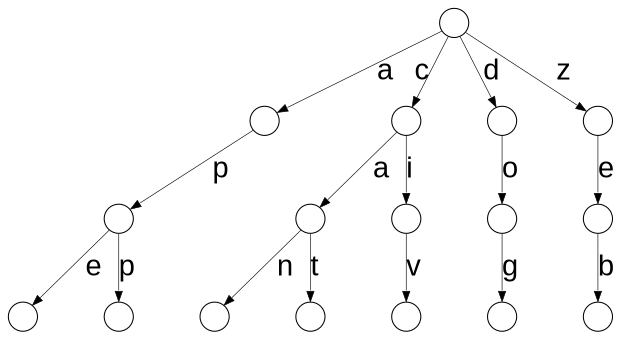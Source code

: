 digraph Trie {
	splines=line;
	margin=0.0;
	graph [nodesep=0.45 ranksep=0.25]
    	node [shape=circle margin="0.03" fixedsize=true penwidth="0.5" radius=0.2 height=.2 label=" "];
    	edge [arrowsize=.5 penwidth="0.3" fontname="Arial"]
	root -> na [label="a"]
	root -> nc [label="c"]
	root -> nd [label="d"]
	root -> nz [label="z"]

	na -> np [label="p"]
	nc -> na2 [label="a"]
	nc -> ni [label="i"]
	nd -> no [label="o"]
	nz -> ne [label="e"]

	np -> ne2 [label="e"]
	np -> np2 [label="p"]
	na2 -> nn [label="n"]
	na2 -> nt [label="t"]
	ni -> nv [label="v"]
	no -> ng [label="g"]
	ne -> nb [label="b"]

}


